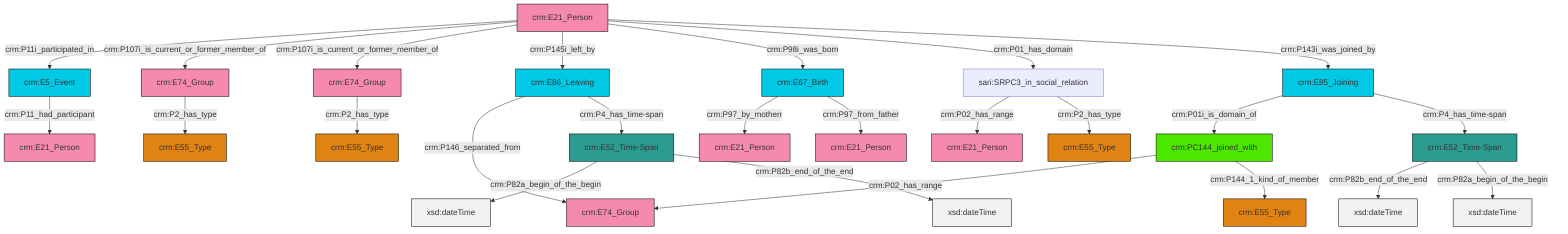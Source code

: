 graph TD
classDef Literal fill:#f2f2f2,stroke:#000000;
classDef CRM_Entity fill:#FFFFFF,stroke:#000000;
classDef Temporal_Entity fill:#00C9E6, stroke:#000000;
classDef Type fill:#E18312, stroke:#000000;
classDef Time-Span fill:#2C9C91, stroke:#000000;
classDef Appellation fill:#FFEB7F, stroke:#000000;
classDef Place fill:#008836, stroke:#000000;
classDef Persistent_Item fill:#B266B2, stroke:#000000;
classDef Conceptual_Object fill:#FFD700, stroke:#000000;
classDef Physical_Thing fill:#D2B48C, stroke:#000000;
classDef Actor fill:#f58aad, stroke:#000000;
classDef PC_Classes fill:#4ce600, stroke:#000000;
classDef Multi fill:#cccccc,stroke:#000000;

2["crm:E21_Person"]:::Actor -->|crm:P11i_participated_in| 3["crm:E5_Event"]:::Temporal_Entity
4["crm:E74_Group"]:::Actor -->|crm:P2_has_type| 0["crm:E55_Type"]:::Type
3["crm:E5_Event"]:::Temporal_Entity -->|crm:P11_had_participant| 5["crm:E21_Person"]:::Actor
8["crm:E86_Leaving"]:::Temporal_Entity -->|crm:P146_separated_from| 9["crm:E74_Group"]:::Actor
2["crm:E21_Person"]:::Actor -->|crm:P107i_is_current_or_former_member_of| 12["crm:E74_Group"]:::Actor
13["crm:E85_Joining"]:::Temporal_Entity -->|crm:P01i_is_domain_of| 6["crm:PC144_joined_with"]:::PC_Classes
17["sari:SRPC3_in_social_relation"]:::Default -->|crm:P02_has_range| 18["crm:E21_Person"]:::Actor
2["crm:E21_Person"]:::Actor -->|crm:P107i_is_current_or_former_member_of| 4["crm:E74_Group"]:::Actor
21["crm:E52_Time-Span"]:::Time-Span -->|crm:P82b_end_of_the_end| 22[xsd:dateTime]:::Literal
2["crm:E21_Person"]:::Actor -->|crm:P145i_left_by| 8["crm:E86_Leaving"]:::Temporal_Entity
2["crm:E21_Person"]:::Actor -->|crm:P98i_was_born| 25["crm:E67_Birth"]:::Temporal_Entity
2["crm:E21_Person"]:::Actor -->|crm:P01_has_domain| 17["sari:SRPC3_in_social_relation"]:::Default
25["crm:E67_Birth"]:::Temporal_Entity -->|crm:P97_by_motherr| 23["crm:E21_Person"]:::Actor
12["crm:E74_Group"]:::Actor -->|crm:P2_has_type| 10["crm:E55_Type"]:::Type
25["crm:E67_Birth"]:::Temporal_Entity -->|crm:P97_from_father| 26["crm:E21_Person"]:::Actor
6["crm:PC144_joined_with"]:::PC_Classes -->|crm:P02_has_range| 9["crm:E74_Group"]:::Actor
13["crm:E85_Joining"]:::Temporal_Entity -->|crm:P4_has_time-span| 21["crm:E52_Time-Span"]:::Time-Span
8["crm:E86_Leaving"]:::Temporal_Entity -->|crm:P4_has_time-span| 31["crm:E52_Time-Span"]:::Time-Span
21["crm:E52_Time-Span"]:::Time-Span -->|crm:P82a_begin_of_the_begin| 37[xsd:dateTime]:::Literal
6["crm:PC144_joined_with"]:::PC_Classes -->|crm:P144_1_kind_of_member| 19["crm:E55_Type"]:::Type
2["crm:E21_Person"]:::Actor -->|crm:P143i_was_joined_by| 13["crm:E85_Joining"]:::Temporal_Entity
17["sari:SRPC3_in_social_relation"]:::Default -->|crm:P2_has_type| 29["crm:E55_Type"]:::Type
31["crm:E52_Time-Span"]:::Time-Span -->|crm:P82a_begin_of_the_begin| 40[xsd:dateTime]:::Literal
31["crm:E52_Time-Span"]:::Time-Span -->|crm:P82b_end_of_the_end| 44[xsd:dateTime]:::Literal